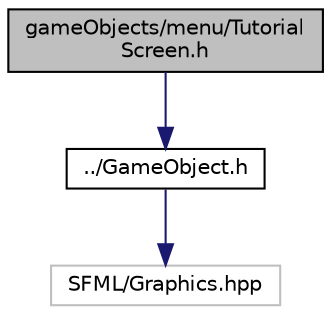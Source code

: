 digraph "gameObjects/menu/TutorialScreen.h"
{
  edge [fontname="Helvetica",fontsize="10",labelfontname="Helvetica",labelfontsize="10"];
  node [fontname="Helvetica",fontsize="10",shape=record];
  Node1 [label="gameObjects/menu/Tutorial\lScreen.h",height=0.2,width=0.4,color="black", fillcolor="grey75", style="filled", fontcolor="black"];
  Node1 -> Node2 [color="midnightblue",fontsize="10",style="solid"];
  Node2 [label="../GameObject.h",height=0.2,width=0.4,color="black", fillcolor="white", style="filled",URL="$_game_object_8h.html"];
  Node2 -> Node3 [color="midnightblue",fontsize="10",style="solid"];
  Node3 [label="SFML/Graphics.hpp",height=0.2,width=0.4,color="grey75", fillcolor="white", style="filled"];
}
